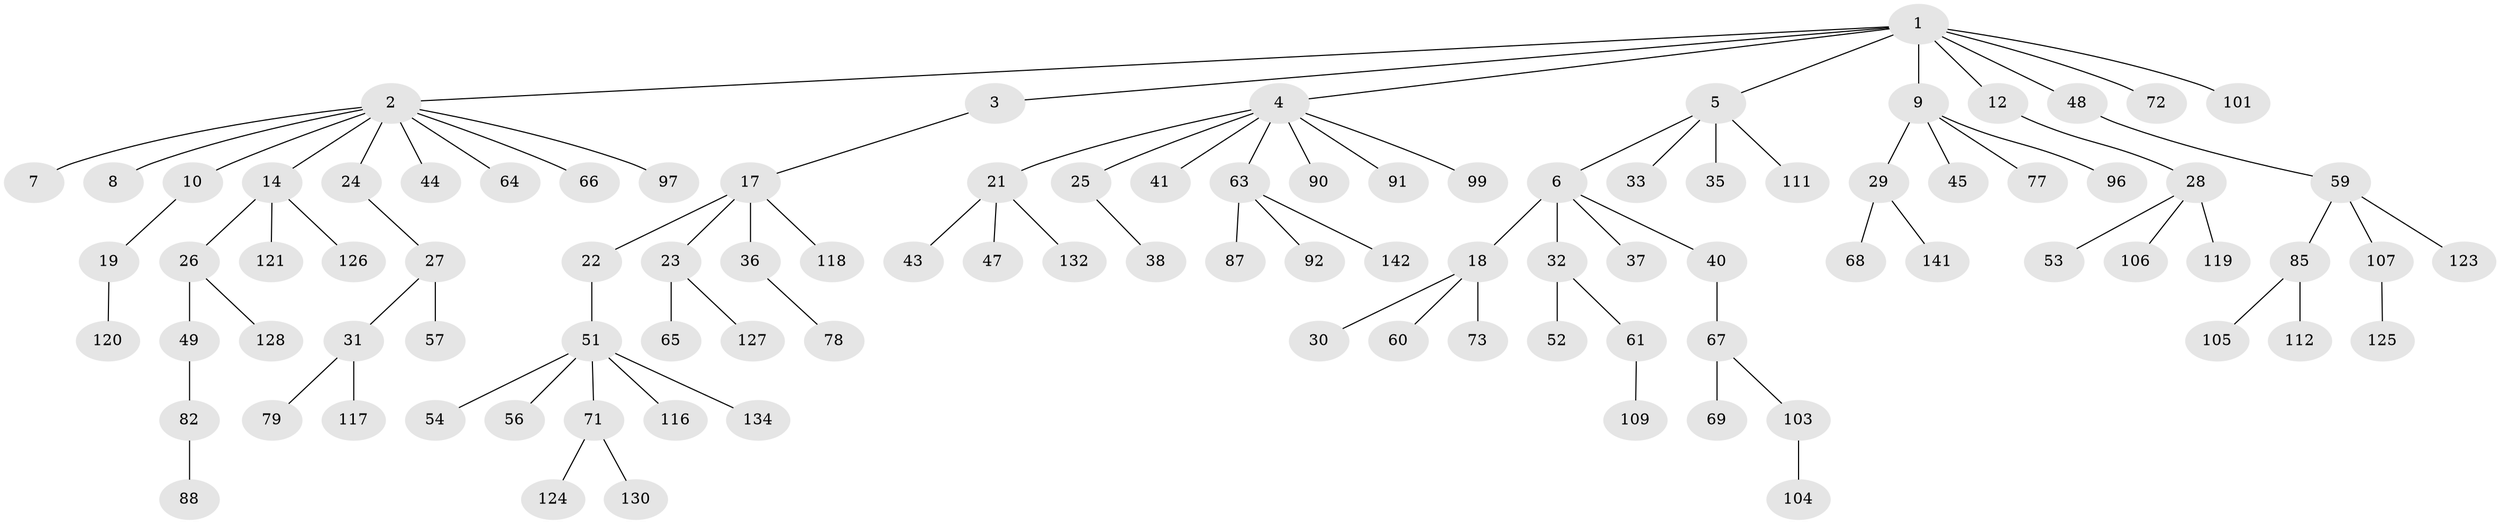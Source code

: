 // original degree distribution, {10: 0.013888888888888888, 2: 0.20833333333333334, 9: 0.006944444444444444, 4: 0.041666666666666664, 6: 0.013888888888888888, 1: 0.5416666666666666, 3: 0.14583333333333334, 5: 0.027777777777777776}
// Generated by graph-tools (version 1.1) at 2025/42/03/06/25 10:42:05]
// undirected, 98 vertices, 97 edges
graph export_dot {
graph [start="1"]
  node [color=gray90,style=filled];
  1 [super="+76"];
  2 [super="+20"];
  3 [super="+15"];
  4 [super="+50"];
  5 [super="+13"];
  6 [super="+39"];
  7;
  8 [super="+70"];
  9 [super="+11"];
  10 [super="+16"];
  12 [super="+42"];
  14 [super="+80"];
  17 [super="+115"];
  18 [super="+58"];
  19 [super="+139"];
  21 [super="+46"];
  22;
  23 [super="+75"];
  24 [super="+108"];
  25 [super="+129"];
  26 [super="+34"];
  27;
  28 [super="+110"];
  29 [super="+135"];
  30;
  31 [super="+94"];
  32 [super="+55"];
  33;
  35;
  36;
  37 [super="+95"];
  38;
  40 [super="+102"];
  41 [super="+83"];
  43 [super="+100"];
  44 [super="+136"];
  45 [super="+114"];
  47 [super="+93"];
  48;
  49 [super="+74"];
  51 [super="+62"];
  52;
  53;
  54;
  56;
  57;
  59 [super="+144"];
  60;
  61 [super="+84"];
  63;
  64;
  65 [super="+89"];
  66;
  67;
  68 [super="+140"];
  69;
  71;
  72 [super="+138"];
  73 [super="+122"];
  77;
  78 [super="+81"];
  79;
  82 [super="+86"];
  85;
  87;
  88;
  90;
  91;
  92;
  96 [super="+143"];
  97 [super="+98"];
  99;
  101;
  103 [super="+131"];
  104;
  105 [super="+137"];
  106;
  107;
  109;
  111;
  112 [super="+113"];
  116;
  117;
  118;
  119;
  120;
  121;
  123;
  124;
  125 [super="+133"];
  126;
  127;
  128;
  130;
  132;
  134;
  141;
  142;
  1 -- 2;
  1 -- 3;
  1 -- 4;
  1 -- 5;
  1 -- 9;
  1 -- 12;
  1 -- 48;
  1 -- 72;
  1 -- 101;
  2 -- 7;
  2 -- 8;
  2 -- 10;
  2 -- 14;
  2 -- 24;
  2 -- 44;
  2 -- 66;
  2 -- 97;
  2 -- 64;
  3 -- 17;
  4 -- 21;
  4 -- 25;
  4 -- 41;
  4 -- 63;
  4 -- 90;
  4 -- 91;
  4 -- 99;
  5 -- 6;
  5 -- 35;
  5 -- 33;
  5 -- 111;
  6 -- 18;
  6 -- 32;
  6 -- 37;
  6 -- 40;
  9 -- 29;
  9 -- 45;
  9 -- 77;
  9 -- 96;
  10 -- 19;
  12 -- 28;
  14 -- 26;
  14 -- 121;
  14 -- 126;
  17 -- 22;
  17 -- 23;
  17 -- 36;
  17 -- 118;
  18 -- 30;
  18 -- 60;
  18 -- 73;
  19 -- 120;
  21 -- 43;
  21 -- 132;
  21 -- 47;
  22 -- 51;
  23 -- 65;
  23 -- 127;
  24 -- 27;
  25 -- 38;
  26 -- 49;
  26 -- 128;
  27 -- 31;
  27 -- 57;
  28 -- 53;
  28 -- 106;
  28 -- 119;
  29 -- 68;
  29 -- 141;
  31 -- 79;
  31 -- 117;
  32 -- 52;
  32 -- 61;
  36 -- 78;
  40 -- 67;
  48 -- 59;
  49 -- 82;
  51 -- 54;
  51 -- 56;
  51 -- 116;
  51 -- 134;
  51 -- 71;
  59 -- 85;
  59 -- 107;
  59 -- 123;
  61 -- 109;
  63 -- 87;
  63 -- 92;
  63 -- 142;
  67 -- 69;
  67 -- 103;
  71 -- 124;
  71 -- 130;
  82 -- 88;
  85 -- 105;
  85 -- 112;
  103 -- 104;
  107 -- 125;
}
